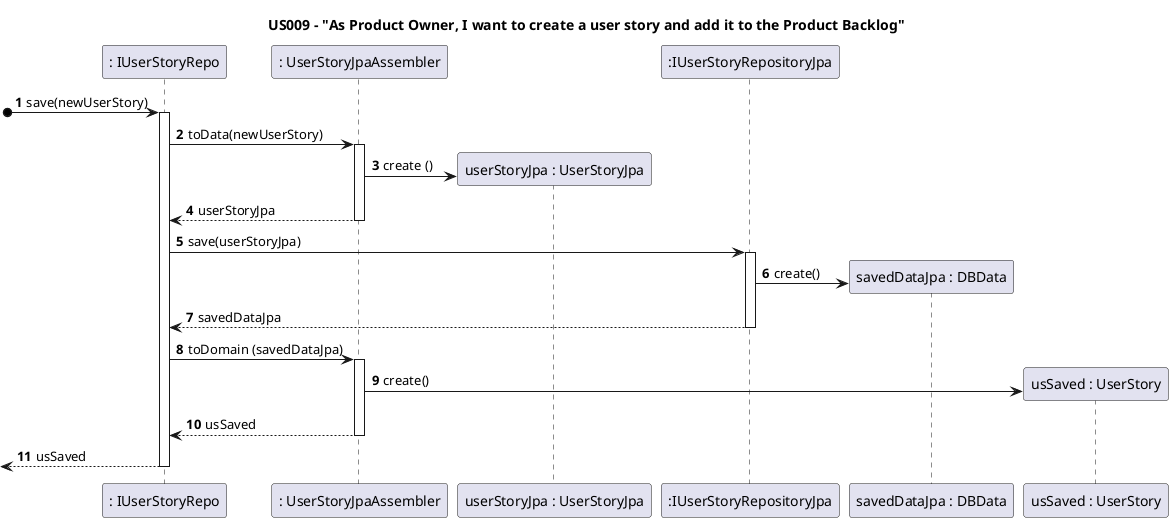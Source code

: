 @startuml
title US009 - "As Product Owner, I want to create a user story and add it to the Product Backlog"

autoactivate on
autonumber

participant ": IUserStoryRepo" as Repository
participant ": UserStoryJpaAssembler" as Assembler
participant "userStoryJpa : UserStoryJpa" as USJPA
participant ":IUserStoryRepositoryJpa" as Driver
participant "savedDataJpa : DBData" as Data
participant "usSaved : UserStory" as US

[o->Repository: save(newUserStory)
Repository -> Assembler : toData(newUserStory)
Assembler -> USJPA **: create ()
Assembler --> Repository : userStoryJpa
Repository -> Driver: save(userStoryJpa)
Driver -> Data**: create()
Driver --> Repository : savedDataJpa
Repository -> Assembler: toDomain (savedDataJpa)
Assembler -> US **: create()
Assembler --> Repository :usSaved

[<--Repository: usSaved

@enduml
